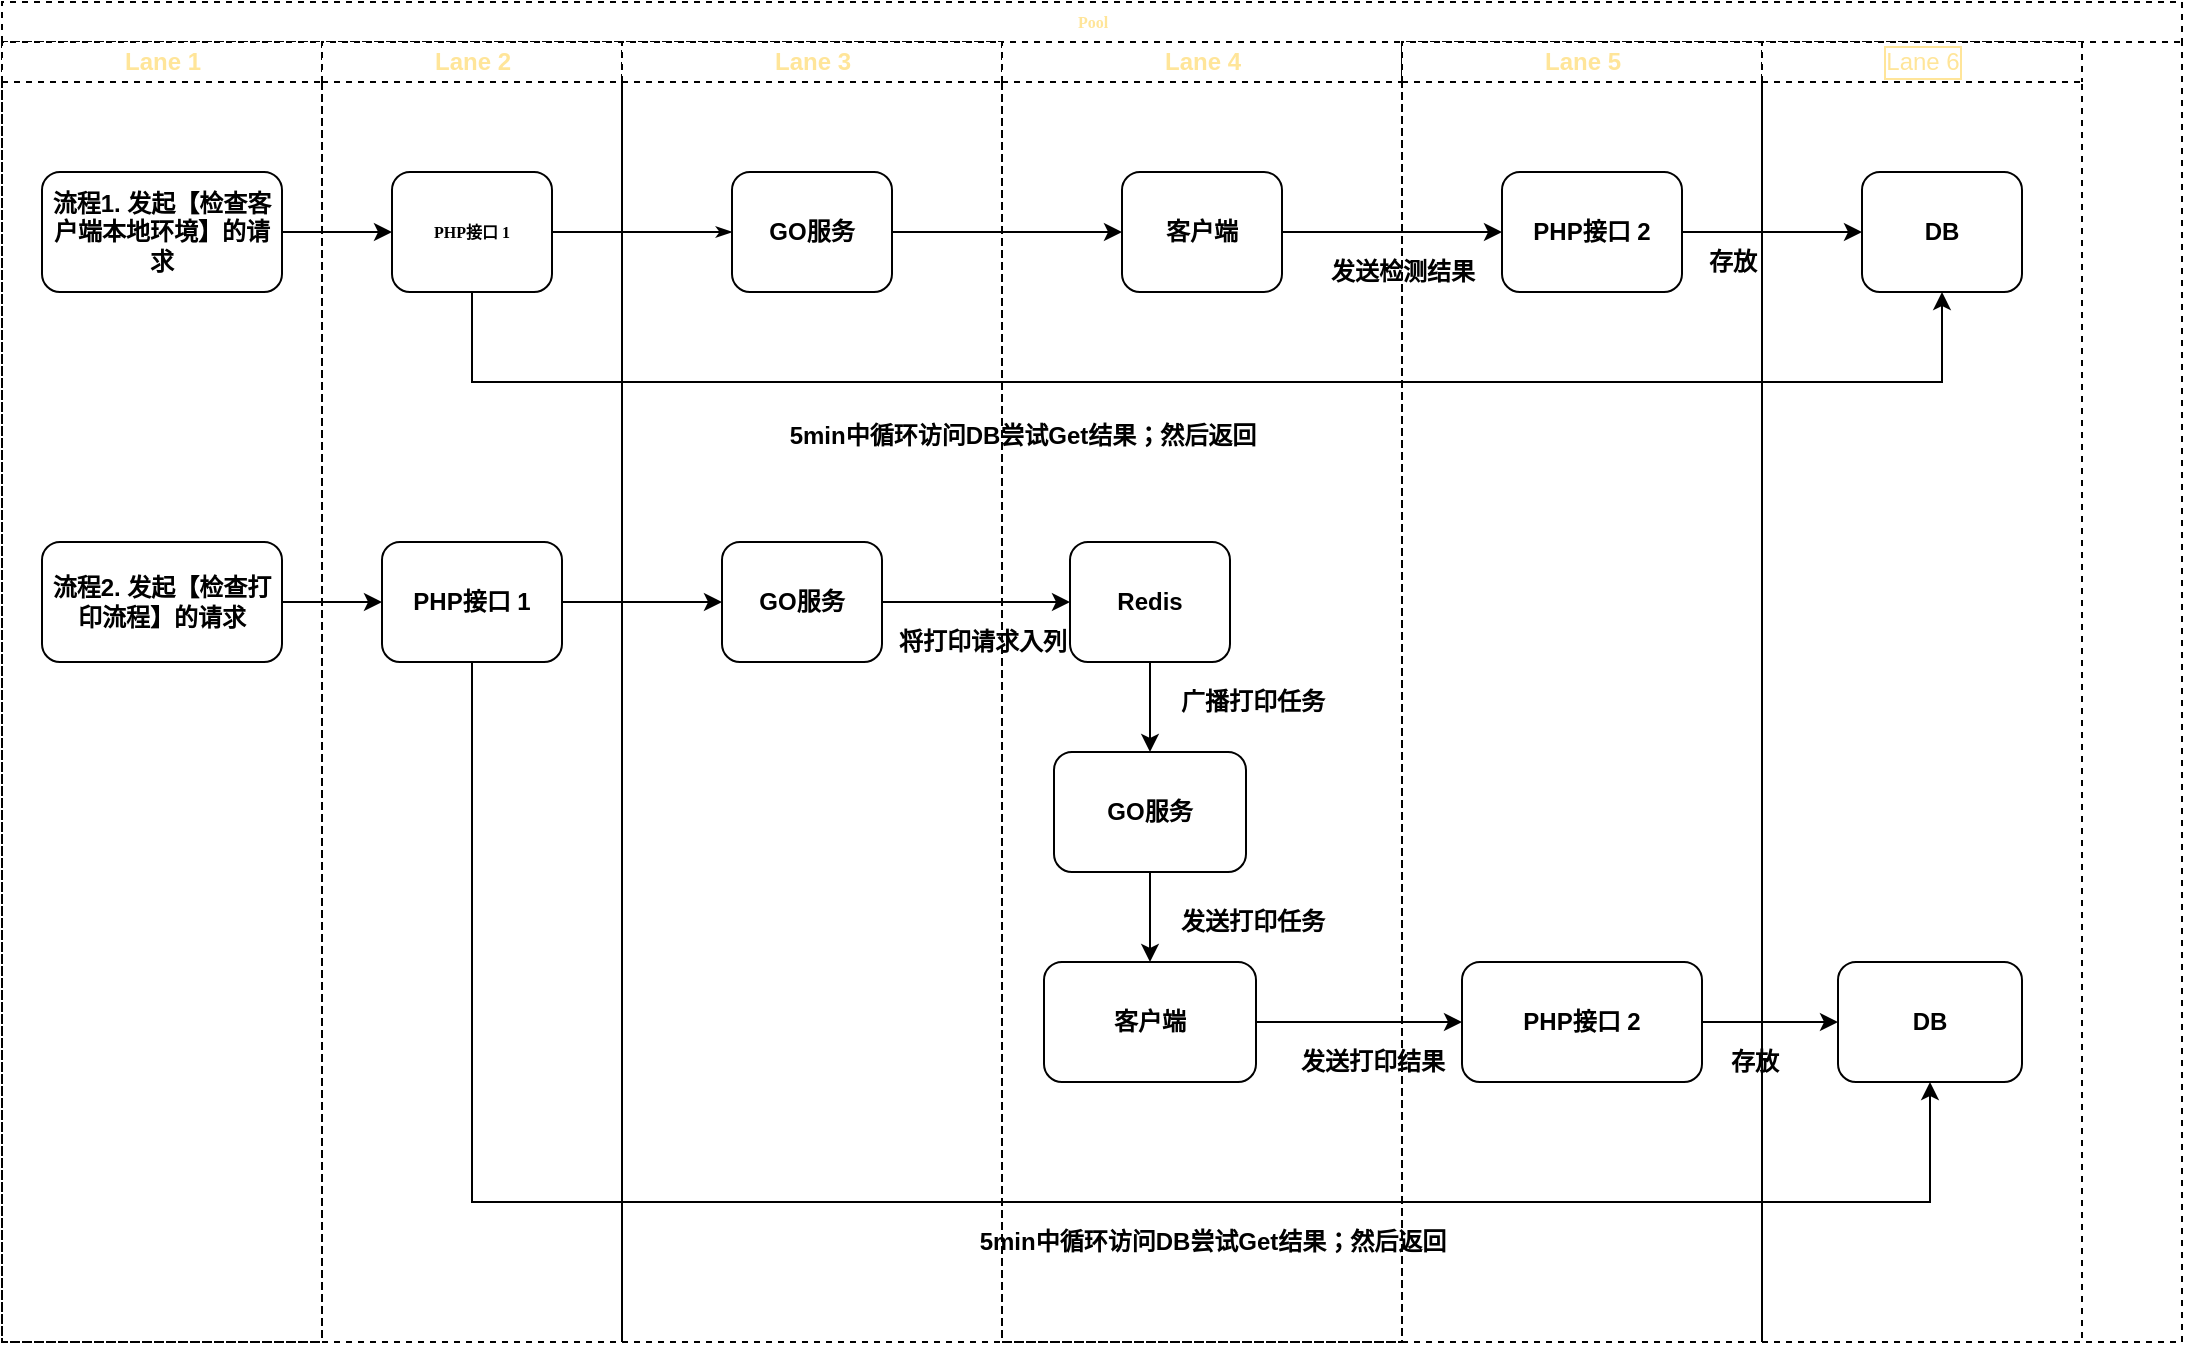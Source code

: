 <mxfile version="13.10.0" type="github"><diagram name="Page-1" id="74e2e168-ea6b-b213-b513-2b3c1d86103e"><mxGraphModel dx="1422" dy="732" grid="1" gridSize="10" guides="1" tooltips="1" connect="1" arrows="1" fold="1" page="1" pageScale="1" pageWidth="1100" pageHeight="850" background="#ffffff" math="0" shadow="0"><root><mxCell id="0"/><mxCell id="1" parent="0"/><mxCell id="77e6c97f196da883-1" value="Pool" style="swimlane;html=1;childLayout=stackLayout;startSize=20;rounded=0;shadow=0;labelBackgroundColor=none;strokeWidth=1;fontFamily=Verdana;fontSize=8;align=center;fontStyle=1;fontColor=#FFE599;dashed=1;" parent="1" vertex="1"><mxGeometry x="80" y="20" width="1090" height="670" as="geometry"/></mxCell><mxCell id="77e6c97f196da883-2" value="Lane 1" style="swimlane;html=1;startSize=20;fontStyle=1;fontColor=#FFE599;dashed=1;" parent="77e6c97f196da883-1" vertex="1"><mxGeometry y="20" width="160" height="650" as="geometry"/></mxCell><mxCell id="Dw49HxEcJUXUs9XH2z8V-6" value="流程1. 发起【检查客户端本地环境】的请求" style="rounded=1;whiteSpace=wrap;html=1;fontStyle=1" parent="77e6c97f196da883-2" vertex="1"><mxGeometry x="20" y="65" width="120" height="60" as="geometry"/></mxCell><mxCell id="Dw49HxEcJUXUs9XH2z8V-87" value="&lt;span style=&quot;font-weight: 700&quot;&gt;流程2. 发起【检查打印流程】的请求&lt;/span&gt;" style="rounded=1;whiteSpace=wrap;html=1;" parent="77e6c97f196da883-2" vertex="1"><mxGeometry x="20" y="250" width="120" height="60" as="geometry"/></mxCell><mxCell id="77e6c97f196da883-3" value="Lane 2" style="swimlane;html=1;startSize=20;fontStyle=1;fontColor=#FFE599;dashed=1;" parent="77e6c97f196da883-1" vertex="1"><mxGeometry x="160" y="20" width="150" height="650" as="geometry"/></mxCell><mxCell id="77e6c97f196da883-8" value="PHP接口 1" style="rounded=1;whiteSpace=wrap;html=1;shadow=0;labelBackgroundColor=none;strokeWidth=1;fontFamily=Verdana;fontSize=8;align=center;fontStyle=1" parent="77e6c97f196da883-3" vertex="1"><mxGeometry x="35" y="65" width="80" height="60" as="geometry"/></mxCell><mxCell id="Dw49HxEcJUXUs9XH2z8V-88" value="PHP接口 1" style="rounded=1;whiteSpace=wrap;html=1;fontStyle=1" parent="77e6c97f196da883-3" vertex="1"><mxGeometry x="30" y="250" width="90" height="60" as="geometry"/></mxCell><mxCell id="77e6c97f196da883-4" value="Lane 3" style="swimlane;html=1;startSize=20;fontStyle=1;fontColor=#FFE599;dashed=1;" parent="77e6c97f196da883-1" vertex="1"><mxGeometry x="310" y="20" width="190" height="650" as="geometry"/></mxCell><mxCell id="77e6c97f196da883-11" value="&lt;span style=&quot;font-family: &amp;#34;helvetica&amp;#34; ; font-size: 12px&quot;&gt;GO服务&lt;/span&gt;" style="rounded=1;whiteSpace=wrap;html=1;shadow=0;labelBackgroundColor=none;strokeWidth=1;fontFamily=Verdana;fontSize=8;align=center;fontStyle=1" parent="77e6c97f196da883-4" vertex="1"><mxGeometry x="55" y="65" width="80" height="60" as="geometry"/></mxCell><mxCell id="Dw49HxEcJUXUs9XH2z8V-92" value="GO服务" style="whiteSpace=wrap;html=1;rounded=1;fontStyle=1" parent="77e6c97f196da883-4" vertex="1"><mxGeometry x="50" y="250" width="80" height="60" as="geometry"/></mxCell><mxCell id="77e6c97f196da883-5" value="Lane 4" style="swimlane;html=1;startSize=20;fontStyle=1;fontColor=#FFE599;dashed=1;" parent="77e6c97f196da883-1" vertex="1"><mxGeometry x="500" y="20" width="200" height="650" as="geometry"/></mxCell><mxCell id="Dw49HxEcJUXUs9XH2z8V-100" style="edgeStyle=orthogonalEdgeStyle;rounded=0;orthogonalLoop=1;jettySize=auto;html=1;exitX=0.5;exitY=1;exitDx=0;exitDy=0;entryX=0.5;entryY=0;entryDx=0;entryDy=0;" parent="77e6c97f196da883-5" source="Dw49HxEcJUXUs9XH2z8V-20" target="Dw49HxEcJUXUs9XH2z8V-28" edge="1"><mxGeometry relative="1" as="geometry"/></mxCell><mxCell id="Dw49HxEcJUXUs9XH2z8V-20" value="Redis" style="rounded=1;whiteSpace=wrap;html=1;fontStyle=1" parent="77e6c97f196da883-5" vertex="1"><mxGeometry x="34" y="250" width="80" height="60" as="geometry"/></mxCell><mxCell id="Dw49HxEcJUXUs9XH2z8V-99" style="edgeStyle=orthogonalEdgeStyle;rounded=0;orthogonalLoop=1;jettySize=auto;html=1;exitX=0.5;exitY=1;exitDx=0;exitDy=0;" parent="77e6c97f196da883-5" source="Dw49HxEcJUXUs9XH2z8V-28" target="Dw49HxEcJUXUs9XH2z8V-82" edge="1"><mxGeometry relative="1" as="geometry"/></mxCell><mxCell id="Dw49HxEcJUXUs9XH2z8V-28" value="GO服务" style="rounded=1;whiteSpace=wrap;html=1;fontStyle=1" parent="77e6c97f196da883-5" vertex="1"><mxGeometry x="26" y="355" width="96" height="60" as="geometry"/></mxCell><mxCell id="Dw49HxEcJUXUs9XH2z8V-82" value="客户端&lt;span style=&quot;color: rgba(0 , 0 , 0 , 0) ; font-family: monospace ; font-size: 0px&quot;&gt;CmxGraphModel%3E%3Croot%3E%3CmxCell%20id%3D%220%22%2F%3E%3CmxCell%20id%3D%221%22%20parent%3D%220%22%2F%3E%3CmxCell%20id%3D%222%22%20value%3D%22%E6%A3%80%E6%B5%8B%E6%89%93%E5%8D%B0%E4%BB%BB%E5%8A%A1%E6%98%AF%E5%90%A6%E5%AE%8C%E6%88%90%22%20style%3D%22text%3Bhtml%3D1%3Balign%3Dcenter%3BverticalAlign%3Dmiddle%3Bresizable%3D0%3Bpoints%3D%5B%5D%3Bautosize%3D1%3B%22%20vertex%3D%221%22%20parent%3D%221%22%3E%3CmxGeometry%20x%3D%22500%22%20y%3D%22540%22%20width%3D%22140%22%20height%3D%2220%22%20as%3D%22geometry%22%2F%3E%3C%2FmxCell%3E%3C%2Froot%3E%3C%2FmxGraphModel%3E见&lt;/span&gt;" style="rounded=1;whiteSpace=wrap;html=1;fontStyle=1" parent="77e6c97f196da883-5" vertex="1"><mxGeometry x="21" y="460" width="106" height="60" as="geometry"/></mxCell><mxCell id="Dw49HxEcJUXUs9XH2z8V-34" value="发送打印任务" style="text;html=1;align=center;verticalAlign=middle;resizable=0;points=[];autosize=1;fontStyle=1" parent="77e6c97f196da883-5" vertex="1"><mxGeometry x="80" y="430" width="90" height="20" as="geometry"/></mxCell><mxCell id="Dw49HxEcJUXUs9XH2z8V-84" value="发送打印结果" style="text;html=1;align=center;verticalAlign=middle;resizable=0;points=[];autosize=1;fontStyle=1" parent="77e6c97f196da883-5" vertex="1"><mxGeometry x="140" y="500" width="90" height="20" as="geometry"/></mxCell><mxCell id="Dw49HxEcJUXUs9XH2z8V-96" value="5min中循环访问DB尝试Get结果；然后返回" style="text;html=1;align=center;verticalAlign=middle;resizable=0;points=[];autosize=1;fontStyle=1" parent="77e6c97f196da883-5" vertex="1"><mxGeometry x="-20" y="590" width="250" height="20" as="geometry"/></mxCell><mxCell id="Dw49HxEcJUXUs9XH2z8V-27" value="将打印请求入列" style="text;html=1;align=center;verticalAlign=middle;resizable=0;points=[];autosize=1;fontStyle=1" parent="77e6c97f196da883-5" vertex="1"><mxGeometry x="-60" y="290" width="100" height="20" as="geometry"/></mxCell><mxCell id="Dw49HxEcJUXUs9XH2z8V-30" value="广播打印任务" style="text;html=1;align=center;verticalAlign=middle;resizable=0;points=[];autosize=1;fontStyle=1" parent="77e6c97f196da883-5" vertex="1"><mxGeometry x="80" y="320" width="90" height="20" as="geometry"/></mxCell><mxCell id="77e6c97f196da883-6" value="Lane 5" style="swimlane;html=1;startSize=20;fontStyle=1;fontColor=#FFE599;dashed=1;" parent="77e6c97f196da883-1" vertex="1"><mxGeometry x="700" y="20" width="180" height="650" as="geometry"/></mxCell><mxCell id="Dw49HxEcJUXUs9XH2z8V-3" value="客户端" style="rounded=1;whiteSpace=wrap;html=1;fontStyle=1" parent="77e6c97f196da883-6" vertex="1"><mxGeometry x="-140" y="65" width="80" height="60" as="geometry"/></mxCell><mxCell id="Dw49HxEcJUXUs9XH2z8V-5" value="PHP接口 2" style="rounded=1;whiteSpace=wrap;html=1;fontStyle=1" parent="77e6c97f196da883-6" vertex="1"><mxGeometry x="50" y="65" width="90" height="60" as="geometry"/></mxCell><mxCell id="Dw49HxEcJUXUs9XH2z8V-4" style="edgeStyle=orthogonalEdgeStyle;rounded=0;orthogonalLoop=1;jettySize=auto;html=1;exitX=1;exitY=0.5;exitDx=0;exitDy=0;fontStyle=1" parent="77e6c97f196da883-6" source="Dw49HxEcJUXUs9XH2z8V-3" target="Dw49HxEcJUXUs9XH2z8V-5" edge="1"><mxGeometry relative="1" as="geometry"><mxPoint x="40" y="95" as="targetPoint"/></mxGeometry></mxCell><mxCell id="Dw49HxEcJUXUs9XH2z8V-8" value="发送检测结果" style="text;html=1;align=center;verticalAlign=middle;resizable=0;points=[];autosize=1;fontStyle=1" parent="77e6c97f196da883-6" vertex="1"><mxGeometry x="-45" y="105" width="90" height="20" as="geometry"/></mxCell><mxCell id="Dw49HxEcJUXUs9XH2z8V-36" value="PHP接口 2" style="rounded=1;whiteSpace=wrap;html=1;fontStyle=1" parent="77e6c97f196da883-6" vertex="1"><mxGeometry x="30" y="460" width="120" height="60" as="geometry"/></mxCell><mxCell id="77e6c97f196da883-7" value="Lane 6" style="swimlane;html=1;startSize=20;fontStyle=0;fontColor=#FFE599;labelBorderColor=#FFE599;dashed=1;swimlaneLine=1;" parent="77e6c97f196da883-1" vertex="1"><mxGeometry x="880" y="20" width="160" height="650" as="geometry"/></mxCell><mxCell id="Dw49HxEcJUXUs9XH2z8V-10" value="DB" style="rounded=1;whiteSpace=wrap;html=1;fontStyle=1" parent="77e6c97f196da883-7" vertex="1"><mxGeometry x="50" y="65" width="80" height="60" as="geometry"/></mxCell><mxCell id="Dw49HxEcJUXUs9XH2z8V-80" value="5min中循环访问DB尝试Get结果；然后返回" style="text;html=1;align=center;verticalAlign=middle;resizable=0;points=[];autosize=1;fontStyle=1" parent="77e6c97f196da883-7" vertex="1"><mxGeometry x="-495" y="187" width="250" height="20" as="geometry"/></mxCell><mxCell id="Dw49HxEcJUXUs9XH2z8V-85" value="存放" style="text;html=1;align=center;verticalAlign=middle;resizable=0;points=[];autosize=1;fontStyle=1" parent="77e6c97f196da883-7" vertex="1"><mxGeometry x="-35" y="100" width="40" height="20" as="geometry"/></mxCell><mxCell id="Dw49HxEcJUXUs9XH2z8V-86" value="存放" style="text;html=1;align=center;verticalAlign=middle;resizable=0;points=[];autosize=1;fontStyle=1" parent="77e6c97f196da883-7" vertex="1"><mxGeometry x="-24" y="500" width="40" height="20" as="geometry"/></mxCell><mxCell id="Dw49HxEcJUXUs9XH2z8V-40" value="DB" style="whiteSpace=wrap;html=1;rounded=1;fontStyle=1" parent="77e6c97f196da883-7" vertex="1"><mxGeometry x="38" y="460" width="92" height="60" as="geometry"/></mxCell><mxCell id="Dw49HxEcJUXUs9XH2z8V-7" style="edgeStyle=orthogonalEdgeStyle;rounded=0;orthogonalLoop=1;jettySize=auto;html=1;exitX=1;exitY=0.5;exitDx=0;exitDy=0;entryX=0;entryY=0.5;entryDx=0;entryDy=0;fontStyle=1" parent="77e6c97f196da883-1" source="Dw49HxEcJUXUs9XH2z8V-6" target="77e6c97f196da883-8" edge="1"><mxGeometry relative="1" as="geometry"/></mxCell><mxCell id="77e6c97f196da883-26" style="edgeStyle=orthogonalEdgeStyle;rounded=1;html=1;labelBackgroundColor=none;startArrow=none;startFill=0;startSize=5;endArrow=classicThin;endFill=1;endSize=5;jettySize=auto;orthogonalLoop=1;strokeWidth=1;fontFamily=Verdana;fontSize=8;fontStyle=1" parent="77e6c97f196da883-1" source="77e6c97f196da883-8" target="77e6c97f196da883-11" edge="1"><mxGeometry relative="1" as="geometry"/></mxCell><mxCell id="Dw49HxEcJUXUs9XH2z8V-2" style="edgeStyle=orthogonalEdgeStyle;rounded=0;orthogonalLoop=1;jettySize=auto;html=1;exitX=1;exitY=0.5;exitDx=0;exitDy=0;fontStyle=1" parent="77e6c97f196da883-1" source="77e6c97f196da883-11" target="Dw49HxEcJUXUs9XH2z8V-3" edge="1"><mxGeometry relative="1" as="geometry"><mxPoint x="530" y="115" as="targetPoint"/></mxGeometry></mxCell><mxCell id="Dw49HxEcJUXUs9XH2z8V-9" style="edgeStyle=orthogonalEdgeStyle;rounded=0;orthogonalLoop=1;jettySize=auto;html=1;exitX=1;exitY=0.5;exitDx=0;exitDy=0;fontStyle=1" parent="77e6c97f196da883-1" source="Dw49HxEcJUXUs9XH2z8V-5" target="Dw49HxEcJUXUs9XH2z8V-10" edge="1"><mxGeometry relative="1" as="geometry"><mxPoint x="830" y="115" as="targetPoint"/></mxGeometry></mxCell><mxCell id="Dw49HxEcJUXUs9XH2z8V-12" style="edgeStyle=orthogonalEdgeStyle;rounded=0;orthogonalLoop=1;jettySize=auto;html=1;exitX=0.5;exitY=1;exitDx=0;exitDy=0;entryX=0.5;entryY=1;entryDx=0;entryDy=0;fontStyle=1" parent="77e6c97f196da883-1" source="77e6c97f196da883-8" target="Dw49HxEcJUXUs9XH2z8V-10" edge="1"><mxGeometry relative="1" as="geometry"><Array as="points"><mxPoint x="250" y="190"/><mxPoint x="1010" y="190"/></Array></mxGeometry></mxCell><mxCell id="Dw49HxEcJUXUs9XH2z8V-41" value="" style="edgeStyle=orthogonalEdgeStyle;rounded=0;orthogonalLoop=1;jettySize=auto;html=1;fontStyle=1" parent="77e6c97f196da883-1" source="Dw49HxEcJUXUs9XH2z8V-36" target="Dw49HxEcJUXUs9XH2z8V-40" edge="1"><mxGeometry relative="1" as="geometry"/></mxCell><mxCell id="Dw49HxEcJUXUs9XH2z8V-90" style="edgeStyle=orthogonalEdgeStyle;rounded=0;orthogonalLoop=1;jettySize=auto;html=1;exitX=1;exitY=0.5;exitDx=0;exitDy=0;" parent="77e6c97f196da883-1" source="Dw49HxEcJUXUs9XH2z8V-87" target="Dw49HxEcJUXUs9XH2z8V-88" edge="1"><mxGeometry relative="1" as="geometry"/></mxCell><mxCell id="Dw49HxEcJUXUs9XH2z8V-93" value="" style="edgeStyle=orthogonalEdgeStyle;rounded=0;orthogonalLoop=1;jettySize=auto;html=1;" parent="77e6c97f196da883-1" source="Dw49HxEcJUXUs9XH2z8V-88" target="Dw49HxEcJUXUs9XH2z8V-92" edge="1"><mxGeometry relative="1" as="geometry"/></mxCell><mxCell id="Dw49HxEcJUXUs9XH2z8V-37" value="" style="edgeStyle=orthogonalEdgeStyle;rounded=0;orthogonalLoop=1;jettySize=auto;html=1;fontStyle=1" parent="77e6c97f196da883-1" source="Dw49HxEcJUXUs9XH2z8V-82" target="Dw49HxEcJUXUs9XH2z8V-36" edge="1"><mxGeometry relative="1" as="geometry"><mxPoint x="510" y="560" as="sourcePoint"/></mxGeometry></mxCell><mxCell id="Dw49HxEcJUXUs9XH2z8V-101" style="edgeStyle=orthogonalEdgeStyle;rounded=0;orthogonalLoop=1;jettySize=auto;html=1;exitX=0.5;exitY=1;exitDx=0;exitDy=0;entryX=0.5;entryY=1;entryDx=0;entryDy=0;" parent="77e6c97f196da883-1" source="Dw49HxEcJUXUs9XH2z8V-88" target="Dw49HxEcJUXUs9XH2z8V-40" edge="1"><mxGeometry relative="1" as="geometry"><Array as="points"><mxPoint x="245" y="600"/><mxPoint x="998" y="600"/></Array></mxGeometry></mxCell><mxCell id="Dw49HxEcJUXUs9XH2z8V-102" style="edgeStyle=orthogonalEdgeStyle;rounded=0;orthogonalLoop=1;jettySize=auto;html=1;exitX=1;exitY=0.5;exitDx=0;exitDy=0;entryX=0;entryY=0.5;entryDx=0;entryDy=0;" parent="77e6c97f196da883-1" source="Dw49HxEcJUXUs9XH2z8V-92" target="Dw49HxEcJUXUs9XH2z8V-20" edge="1"><mxGeometry relative="1" as="geometry"/></mxCell></root></mxGraphModel></diagram></mxfile>